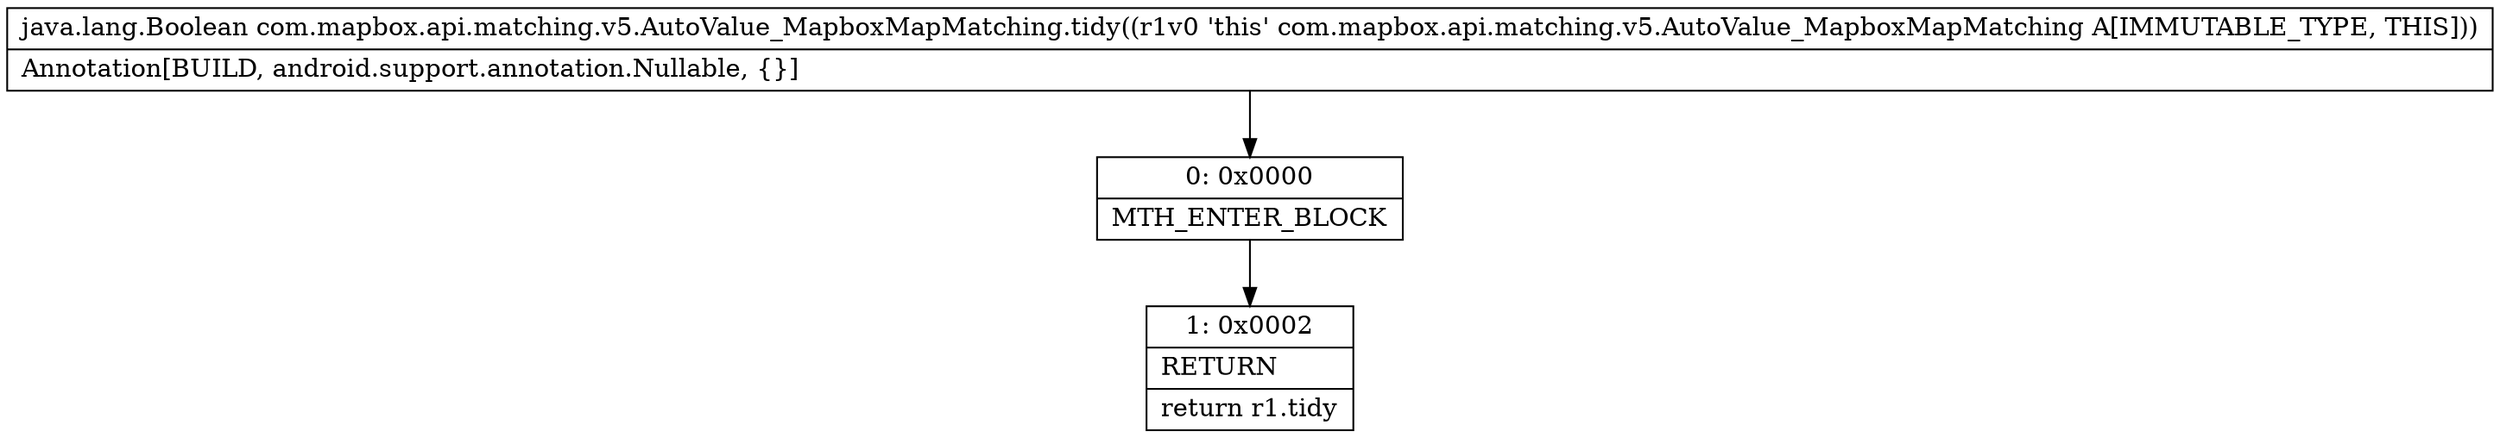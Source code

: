 digraph "CFG forcom.mapbox.api.matching.v5.AutoValue_MapboxMapMatching.tidy()Ljava\/lang\/Boolean;" {
Node_0 [shape=record,label="{0\:\ 0x0000|MTH_ENTER_BLOCK\l}"];
Node_1 [shape=record,label="{1\:\ 0x0002|RETURN\l|return r1.tidy\l}"];
MethodNode[shape=record,label="{java.lang.Boolean com.mapbox.api.matching.v5.AutoValue_MapboxMapMatching.tidy((r1v0 'this' com.mapbox.api.matching.v5.AutoValue_MapboxMapMatching A[IMMUTABLE_TYPE, THIS]))  | Annotation[BUILD, android.support.annotation.Nullable, \{\}]\l}"];
MethodNode -> Node_0;
Node_0 -> Node_1;
}

